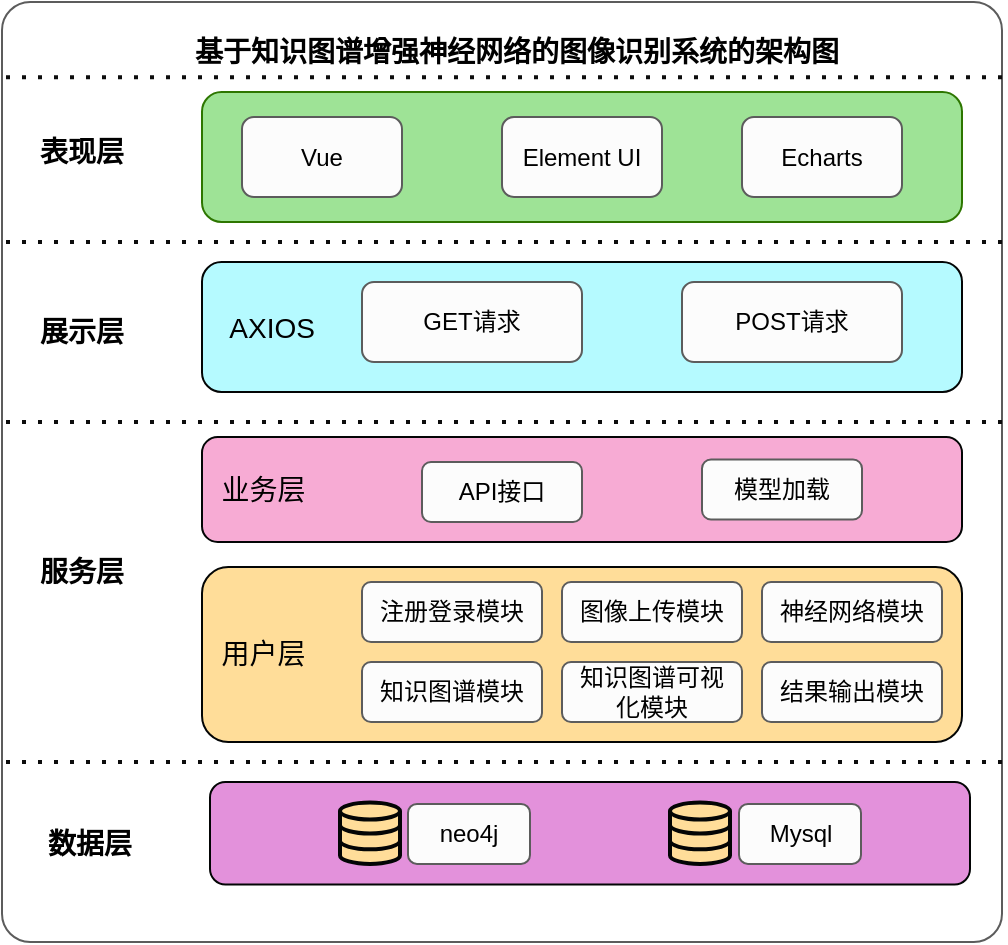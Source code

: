 <mxfile>
    <diagram id="s3GZIM_m3DghCp0s7iO8" name="第 1 页">
        <mxGraphModel dx="1222" dy="537" grid="1" gridSize="10" guides="1" tooltips="1" connect="1" arrows="1" fold="1" page="1" pageScale="1" pageWidth="827" pageHeight="1169" math="0" shadow="0">
            <root>
                <mxCell id="0"/>
                <mxCell id="1" parent="0"/>
                <mxCell id="2" value="" style="rounded=1;whiteSpace=wrap;html=1;glass=0;fillColor=#FFFFFF;gradientColor=none;strokeColor=#5C5C5C;arcSize=3;" vertex="1" parent="1">
                    <mxGeometry x="170" y="600" width="500" height="470" as="geometry"/>
                </mxCell>
                <mxCell id="3" value="" style="endArrow=none;dashed=1;html=1;dashPattern=1 3;strokeWidth=2;entryX=0;entryY=0.08;entryDx=0;entryDy=0;entryPerimeter=0;exitX=1;exitY=0.08;exitDx=0;exitDy=0;exitPerimeter=0;strokeColor=#0D0D0D;" edge="1" parent="1" source="2" target="2">
                    <mxGeometry width="50" height="50" relative="1" as="geometry">
                        <mxPoint x="400" y="800" as="sourcePoint"/>
                        <mxPoint x="400" y="790" as="targetPoint"/>
                    </mxGeometry>
                </mxCell>
                <mxCell id="4" value="&lt;font size=&quot;1&quot; color=&quot;#000000&quot;&gt;&lt;b style=&quot;font-size: 14px;&quot;&gt;基于知识图谱增强神经网络的图像识别系统的架构图&lt;/b&gt;&lt;/font&gt;" style="text;html=1;strokeColor=none;fillColor=none;align=center;verticalAlign=middle;whiteSpace=wrap;rounded=0;glass=0;" vertex="1" parent="1">
                    <mxGeometry x="250" y="610" width="355" height="30" as="geometry"/>
                </mxCell>
                <mxCell id="5" value="" style="endArrow=none;dashed=1;html=1;dashPattern=1 3;strokeWidth=2;entryX=0;entryY=0.08;entryDx=0;entryDy=0;entryPerimeter=0;exitX=1;exitY=0.08;exitDx=0;exitDy=0;exitPerimeter=0;strokeColor=#0D0D0D;" edge="1" parent="1">
                    <mxGeometry width="50" height="50" relative="1" as="geometry">
                        <mxPoint x="670" y="720" as="sourcePoint"/>
                        <mxPoint x="170" y="720" as="targetPoint"/>
                    </mxGeometry>
                </mxCell>
                <mxCell id="6" value="&lt;font size=&quot;1&quot; color=&quot;#000000&quot;&gt;&lt;b style=&quot;font-size: 14px;&quot;&gt;表现层&lt;/b&gt;&lt;/font&gt;" style="text;html=1;strokeColor=none;fillColor=none;align=center;verticalAlign=middle;whiteSpace=wrap;rounded=0;glass=0;" vertex="1" parent="1">
                    <mxGeometry x="170" y="660" width="80" height="30" as="geometry"/>
                </mxCell>
                <mxCell id="7" value="&lt;font size=&quot;1&quot; color=&quot;#000000&quot;&gt;&lt;b style=&quot;font-size: 14px;&quot;&gt;展示层&lt;/b&gt;&lt;/font&gt;" style="text;html=1;strokeColor=none;fillColor=none;align=center;verticalAlign=middle;whiteSpace=wrap;rounded=0;glass=0;" vertex="1" parent="1">
                    <mxGeometry x="170" y="750" width="80" height="30" as="geometry"/>
                </mxCell>
                <mxCell id="8" value="&lt;b style=&quot;color: rgb(0, 0, 0); font-size: 14px;&quot;&gt;服务层&lt;/b&gt;" style="text;html=1;strokeColor=none;fillColor=none;align=center;verticalAlign=middle;whiteSpace=wrap;rounded=0;glass=0;" vertex="1" parent="1">
                    <mxGeometry x="170" y="870" width="80" height="30" as="geometry"/>
                </mxCell>
                <mxCell id="9" value="&lt;b style=&quot;color: rgb(0, 0, 0); font-size: 14px;&quot;&gt;数据层&lt;/b&gt;" style="text;html=1;strokeColor=none;fillColor=none;align=center;verticalAlign=middle;whiteSpace=wrap;rounded=0;glass=0;" vertex="1" parent="1">
                    <mxGeometry x="174" y="1005.63" width="80" height="30" as="geometry"/>
                </mxCell>
                <mxCell id="10" value="" style="rounded=1;whiteSpace=wrap;html=1;glass=0;strokeColor=#2D7600;fontSize=14;fontColor=#ffffff;fillColor=#9EE396;" vertex="1" parent="1">
                    <mxGeometry x="270" y="645" width="380" height="65" as="geometry"/>
                </mxCell>
                <mxCell id="11" value="Vue" style="rounded=1;whiteSpace=wrap;html=1;glass=0;strokeColor=#5C5C5C;fontSize=12;fontColor=#000000;fillColor=#FCFCFC;gradientColor=none;" vertex="1" parent="1">
                    <mxGeometry x="290" y="657.5" width="80" height="40" as="geometry"/>
                </mxCell>
                <mxCell id="12" value="Element UI" style="rounded=1;whiteSpace=wrap;html=1;glass=0;strokeColor=#5C5C5C;fontSize=12;fontColor=#000000;fillColor=#FCFCFC;gradientColor=none;" vertex="1" parent="1">
                    <mxGeometry x="420" y="657.5" width="80" height="40" as="geometry"/>
                </mxCell>
                <mxCell id="13" value="Echarts" style="rounded=1;whiteSpace=wrap;html=1;glass=0;strokeColor=#5C5C5C;fontSize=12;fontColor=#000000;fillColor=#FCFCFC;gradientColor=none;" vertex="1" parent="1">
                    <mxGeometry x="540" y="657.5" width="80" height="40" as="geometry"/>
                </mxCell>
                <mxCell id="14" value="" style="endArrow=none;dashed=1;html=1;dashPattern=1 3;strokeWidth=2;entryX=0;entryY=0.08;entryDx=0;entryDy=0;entryPerimeter=0;exitX=1;exitY=0.08;exitDx=0;exitDy=0;exitPerimeter=0;strokeColor=#0D0D0D;" edge="1" parent="1">
                    <mxGeometry width="50" height="50" relative="1" as="geometry">
                        <mxPoint x="670" y="810" as="sourcePoint"/>
                        <mxPoint x="170" y="810" as="targetPoint"/>
                    </mxGeometry>
                </mxCell>
                <mxCell id="15" value="&lt;font color=&quot;#000000&quot;&gt;&amp;nbsp; &amp;nbsp;AXIOS&lt;/font&gt;" style="rounded=1;whiteSpace=wrap;html=1;glass=0;strokeColor=#030505;fontSize=14;fontColor=#ffffff;fillColor=#B5FAFF;align=left;" vertex="1" parent="1">
                    <mxGeometry x="270" y="730" width="380" height="65" as="geometry"/>
                </mxCell>
                <mxCell id="16" value="GET请求" style="rounded=1;whiteSpace=wrap;html=1;glass=0;strokeColor=#5C5C5C;fontSize=12;fontColor=#000000;fillColor=#FCFCFC;gradientColor=none;" vertex="1" parent="1">
                    <mxGeometry x="350" y="740" width="110" height="40" as="geometry"/>
                </mxCell>
                <mxCell id="17" value="POST请求" style="rounded=1;whiteSpace=wrap;html=1;glass=0;strokeColor=#5C5C5C;fontSize=12;fontColor=#000000;fillColor=#FCFCFC;gradientColor=none;" vertex="1" parent="1">
                    <mxGeometry x="510" y="740" width="110" height="40" as="geometry"/>
                </mxCell>
                <mxCell id="18" value="&lt;font color=&quot;#000000&quot;&gt;&amp;nbsp; 业务层&lt;/font&gt;" style="rounded=1;whiteSpace=wrap;html=1;glass=0;strokeColor=#030505;fontSize=14;fontColor=#ffffff;fillColor=#F7ABD4;align=left;" vertex="1" parent="1">
                    <mxGeometry x="270" y="817.5" width="380" height="52.5" as="geometry"/>
                </mxCell>
                <mxCell id="19" value="" style="endArrow=none;dashed=1;html=1;dashPattern=1 3;strokeWidth=2;entryX=0;entryY=0.08;entryDx=0;entryDy=0;entryPerimeter=0;exitX=1;exitY=0.08;exitDx=0;exitDy=0;exitPerimeter=0;strokeColor=#0D0D0D;" edge="1" parent="1">
                    <mxGeometry width="50" height="50" relative="1" as="geometry">
                        <mxPoint x="670" y="980" as="sourcePoint"/>
                        <mxPoint x="170" y="980" as="targetPoint"/>
                    </mxGeometry>
                </mxCell>
                <mxCell id="20" value="&lt;font color=&quot;#000000&quot;&gt;&amp;nbsp; 用户层&lt;/font&gt;" style="rounded=1;whiteSpace=wrap;html=1;glass=0;strokeColor=#030505;fontSize=14;fontColor=#ffffff;fillColor=#FFDD99;align=left;" vertex="1" parent="1">
                    <mxGeometry x="270" y="882.5" width="380" height="87.5" as="geometry"/>
                </mxCell>
                <mxCell id="21" value="API接口" style="rounded=1;whiteSpace=wrap;html=1;glass=0;strokeColor=#5C5C5C;fontSize=12;fontColor=#000000;fillColor=#FCFCFC;gradientColor=none;" vertex="1" parent="1">
                    <mxGeometry x="380" y="830" width="80" height="30" as="geometry"/>
                </mxCell>
                <mxCell id="22" value="模型加载" style="rounded=1;whiteSpace=wrap;html=1;glass=0;strokeColor=#5C5C5C;fontSize=12;fontColor=#000000;fillColor=#FCFCFC;gradientColor=none;" vertex="1" parent="1">
                    <mxGeometry x="520" y="828.75" width="80" height="30" as="geometry"/>
                </mxCell>
                <mxCell id="23" value="注册登录模块" style="rounded=1;whiteSpace=wrap;html=1;glass=0;strokeColor=#5C5C5C;fontSize=12;fontColor=#000000;fillColor=#FCFCFC;gradientColor=none;" vertex="1" parent="1">
                    <mxGeometry x="350" y="890" width="90" height="30" as="geometry"/>
                </mxCell>
                <mxCell id="24" value="图像上传模块" style="rounded=1;whiteSpace=wrap;html=1;glass=0;strokeColor=#5C5C5C;fontSize=12;fontColor=#000000;fillColor=#FCFCFC;gradientColor=none;" vertex="1" parent="1">
                    <mxGeometry x="450" y="890" width="90" height="30" as="geometry"/>
                </mxCell>
                <mxCell id="25" value="神经网络模块" style="rounded=1;whiteSpace=wrap;html=1;glass=0;strokeColor=#5C5C5C;fontSize=12;fontColor=#000000;fillColor=#FCFCFC;gradientColor=none;" vertex="1" parent="1">
                    <mxGeometry x="550" y="890" width="90" height="30" as="geometry"/>
                </mxCell>
                <mxCell id="26" value="知识图谱模块" style="rounded=1;whiteSpace=wrap;html=1;glass=0;strokeColor=#5C5C5C;fontSize=12;fontColor=#000000;fillColor=#FCFCFC;gradientColor=none;" vertex="1" parent="1">
                    <mxGeometry x="350" y="930" width="90" height="30" as="geometry"/>
                </mxCell>
                <mxCell id="27" value="知识图谱可视&lt;span style=&quot;color: rgba(0, 0, 0, 0); font-family: monospace; font-size: 0px; text-align: start;&quot;&gt;%3CmxGraphModel%3E%3Croot%3E%3CmxCell%20id%3D%220%22%2F%3E%3CmxCell%20id%3D%221%22%20parent%3D%220%22%2F%3E%3CmxCell%20id%3D%222%22%20value%3D%22%E7%9F%A5%E8%AF%86%E5%9B%BE%E8%B0%B1%E6%A8%A1%E5%9D%97%22%20style%3D%22rounded%3D1%3BwhiteSpace%3Dwrap%3Bhtml%3D1%3Bglass%3D0%3BstrokeColor%3D%235C5C5C%3BfontSize%3D12%3BfontColor%3D%23000000%3BfillColor%3D%23FCFCFC%3BgradientColor%3Dnone%3B%22%20vertex%3D%221%22%20parent%3D%221%22%3E%3CmxGeometry%20x%3D%22350%22%20y%3D%22930%22%20width%3D%2290%22%20height%3D%2230%22%20as%3D%22geometry%22%2F%3E%3C%2FmxCell%3E%3C%2Froot%3E%3C%2FmxGraphModel%3E&lt;/span&gt;&lt;br&gt;化模块" style="rounded=1;whiteSpace=wrap;html=1;glass=0;strokeColor=#5C5C5C;fontSize=12;fontColor=#000000;fillColor=#FCFCFC;gradientColor=none;" vertex="1" parent="1">
                    <mxGeometry x="450" y="930" width="90" height="30" as="geometry"/>
                </mxCell>
                <mxCell id="28" value="结果输出模块" style="rounded=1;whiteSpace=wrap;html=1;glass=0;strokeColor=#5C5C5C;fontSize=12;fontColor=#000000;fillColor=#FCFCFC;gradientColor=none;" vertex="1" parent="1">
                    <mxGeometry x="550" y="930" width="90" height="30" as="geometry"/>
                </mxCell>
                <mxCell id="29" value="" style="rounded=1;whiteSpace=wrap;html=1;glass=0;strokeColor=#030505;fontSize=14;fontColor=#ffffff;fillColor=#E391DB;align=left;" vertex="1" parent="1">
                    <mxGeometry x="274" y="990" width="380" height="51.25" as="geometry"/>
                </mxCell>
                <mxCell id="30" value="" style="html=1;verticalLabelPosition=bottom;align=center;labelBackgroundColor=#ffffff;verticalAlign=top;strokeWidth=2;strokeColor=#030505;shadow=0;dashed=0;shape=mxgraph.ios7.icons.data;fontFamily=Helvetica;fontSize=12;fontColor=#000000;fillColor=#FFDD99;gradientColor=none;" vertex="1" parent="1">
                    <mxGeometry x="339" y="1000.31" width="30" height="30.63" as="geometry"/>
                </mxCell>
                <mxCell id="31" value="" style="html=1;verticalLabelPosition=bottom;align=center;labelBackgroundColor=#ffffff;verticalAlign=top;strokeWidth=2;strokeColor=#030505;shadow=0;dashed=0;shape=mxgraph.ios7.icons.data;fontFamily=Helvetica;fontSize=12;fontColor=#000000;fillColor=#FFDD99;gradientColor=none;" vertex="1" parent="1">
                    <mxGeometry x="504" y="1000.31" width="30" height="30.63" as="geometry"/>
                </mxCell>
                <mxCell id="32" value="neo4j" style="rounded=1;whiteSpace=wrap;html=1;glass=0;strokeColor=#5C5C5C;fontSize=12;fontColor=#000000;fillColor=#FCFCFC;gradientColor=none;" vertex="1" parent="1">
                    <mxGeometry x="373" y="1000.94" width="61" height="30" as="geometry"/>
                </mxCell>
                <mxCell id="33" value="Mysql" style="rounded=1;whiteSpace=wrap;html=1;glass=0;strokeColor=#5C5C5C;fontSize=12;fontColor=#000000;fillColor=#FCFCFC;gradientColor=none;" vertex="1" parent="1">
                    <mxGeometry x="538.5" y="1000.94" width="61" height="30" as="geometry"/>
                </mxCell>
            </root>
        </mxGraphModel>
    </diagram>
</mxfile>